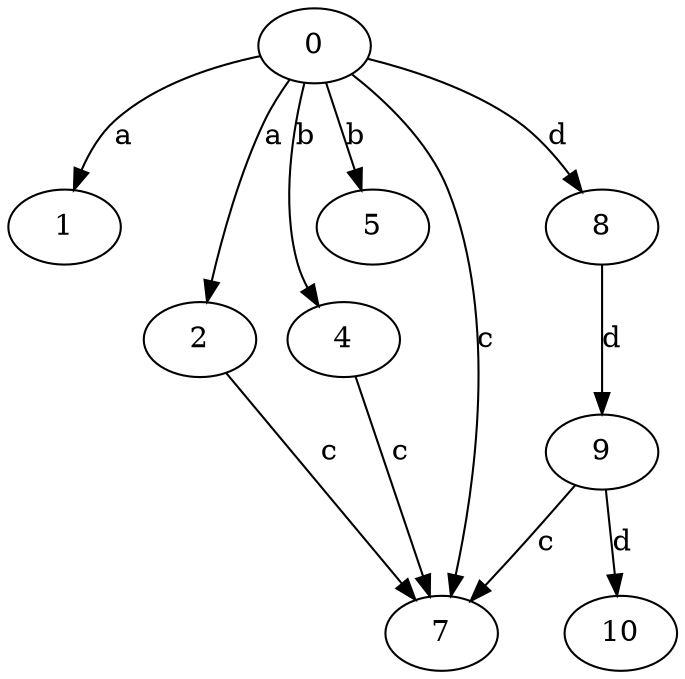 strict digraph  {
1;
2;
0;
4;
5;
7;
8;
9;
10;
2 -> 7  [label=c];
0 -> 1  [label=a];
0 -> 2  [label=a];
0 -> 4  [label=b];
0 -> 5  [label=b];
0 -> 7  [label=c];
0 -> 8  [label=d];
4 -> 7  [label=c];
8 -> 9  [label=d];
9 -> 7  [label=c];
9 -> 10  [label=d];
}

